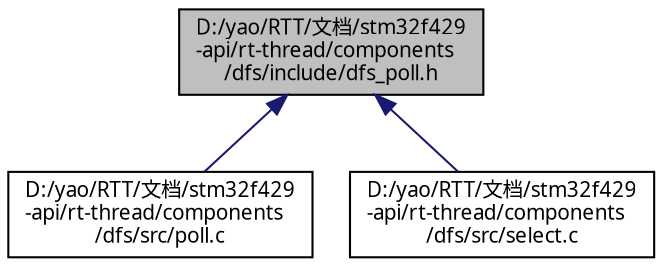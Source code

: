 digraph "D:/yao/RTT/文档/stm32f429-api/rt-thread/components/dfs/include/dfs_poll.h"
{
  edge [fontname="FreeSans.ttf",fontsize="10",labelfontname="FreeSans.ttf",labelfontsize="10"];
  node [fontname="FreeSans.ttf",fontsize="10",shape=record];
  Node1 [label="D:/yao/RTT/文档/stm32f429\l-api/rt-thread/components\l/dfs/include/dfs_poll.h",height=0.2,width=0.4,color="black", fillcolor="grey75", style="filled", fontcolor="black"];
  Node1 -> Node2 [dir="back",color="midnightblue",fontsize="10",style="solid",fontname="FreeSans.ttf"];
  Node2 [label="D:/yao/RTT/文档/stm32f429\l-api/rt-thread/components\l/dfs/src/poll.c",height=0.2,width=0.4,color="black", fillcolor="white", style="filled",URL="$poll_8c.html"];
  Node1 -> Node3 [dir="back",color="midnightblue",fontsize="10",style="solid",fontname="FreeSans.ttf"];
  Node3 [label="D:/yao/RTT/文档/stm32f429\l-api/rt-thread/components\l/dfs/src/select.c",height=0.2,width=0.4,color="black", fillcolor="white", style="filled",URL="$select_8c.html"];
}
